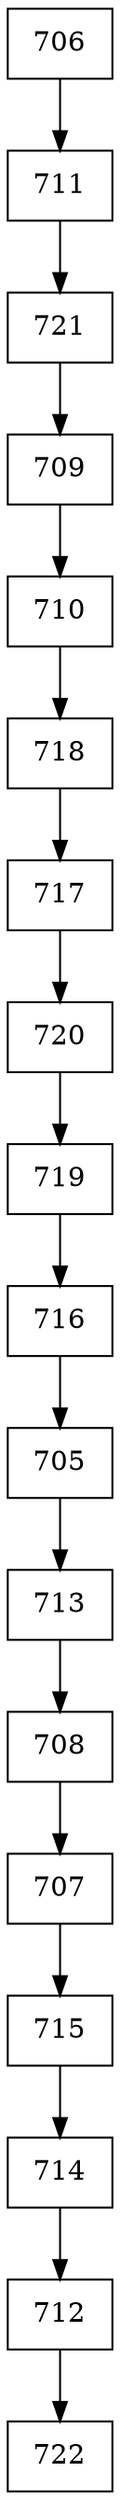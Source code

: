 digraph G {
  node [shape=record];
  node0 [label="{706}"];
  node0 -> node1;
  node1 [label="{711}"];
  node1 -> node2;
  node2 [label="{721}"];
  node2 -> node3;
  node3 [label="{709}"];
  node3 -> node4;
  node4 [label="{710}"];
  node4 -> node5;
  node5 [label="{718}"];
  node5 -> node6;
  node6 [label="{717}"];
  node6 -> node7;
  node7 [label="{720}"];
  node7 -> node8;
  node8 [label="{719}"];
  node8 -> node9;
  node9 [label="{716}"];
  node9 -> node10;
  node10 [label="{705}"];
  node10 -> node11;
  node11 [label="{713}"];
  node11 -> node12;
  node12 [label="{708}"];
  node12 -> node13;
  node13 [label="{707}"];
  node13 -> node14;
  node14 [label="{715}"];
  node14 -> node15;
  node15 [label="{714}"];
  node15 -> node16;
  node16 [label="{712}"];
  node16 -> node17;
  node17 [label="{722}"];
}
